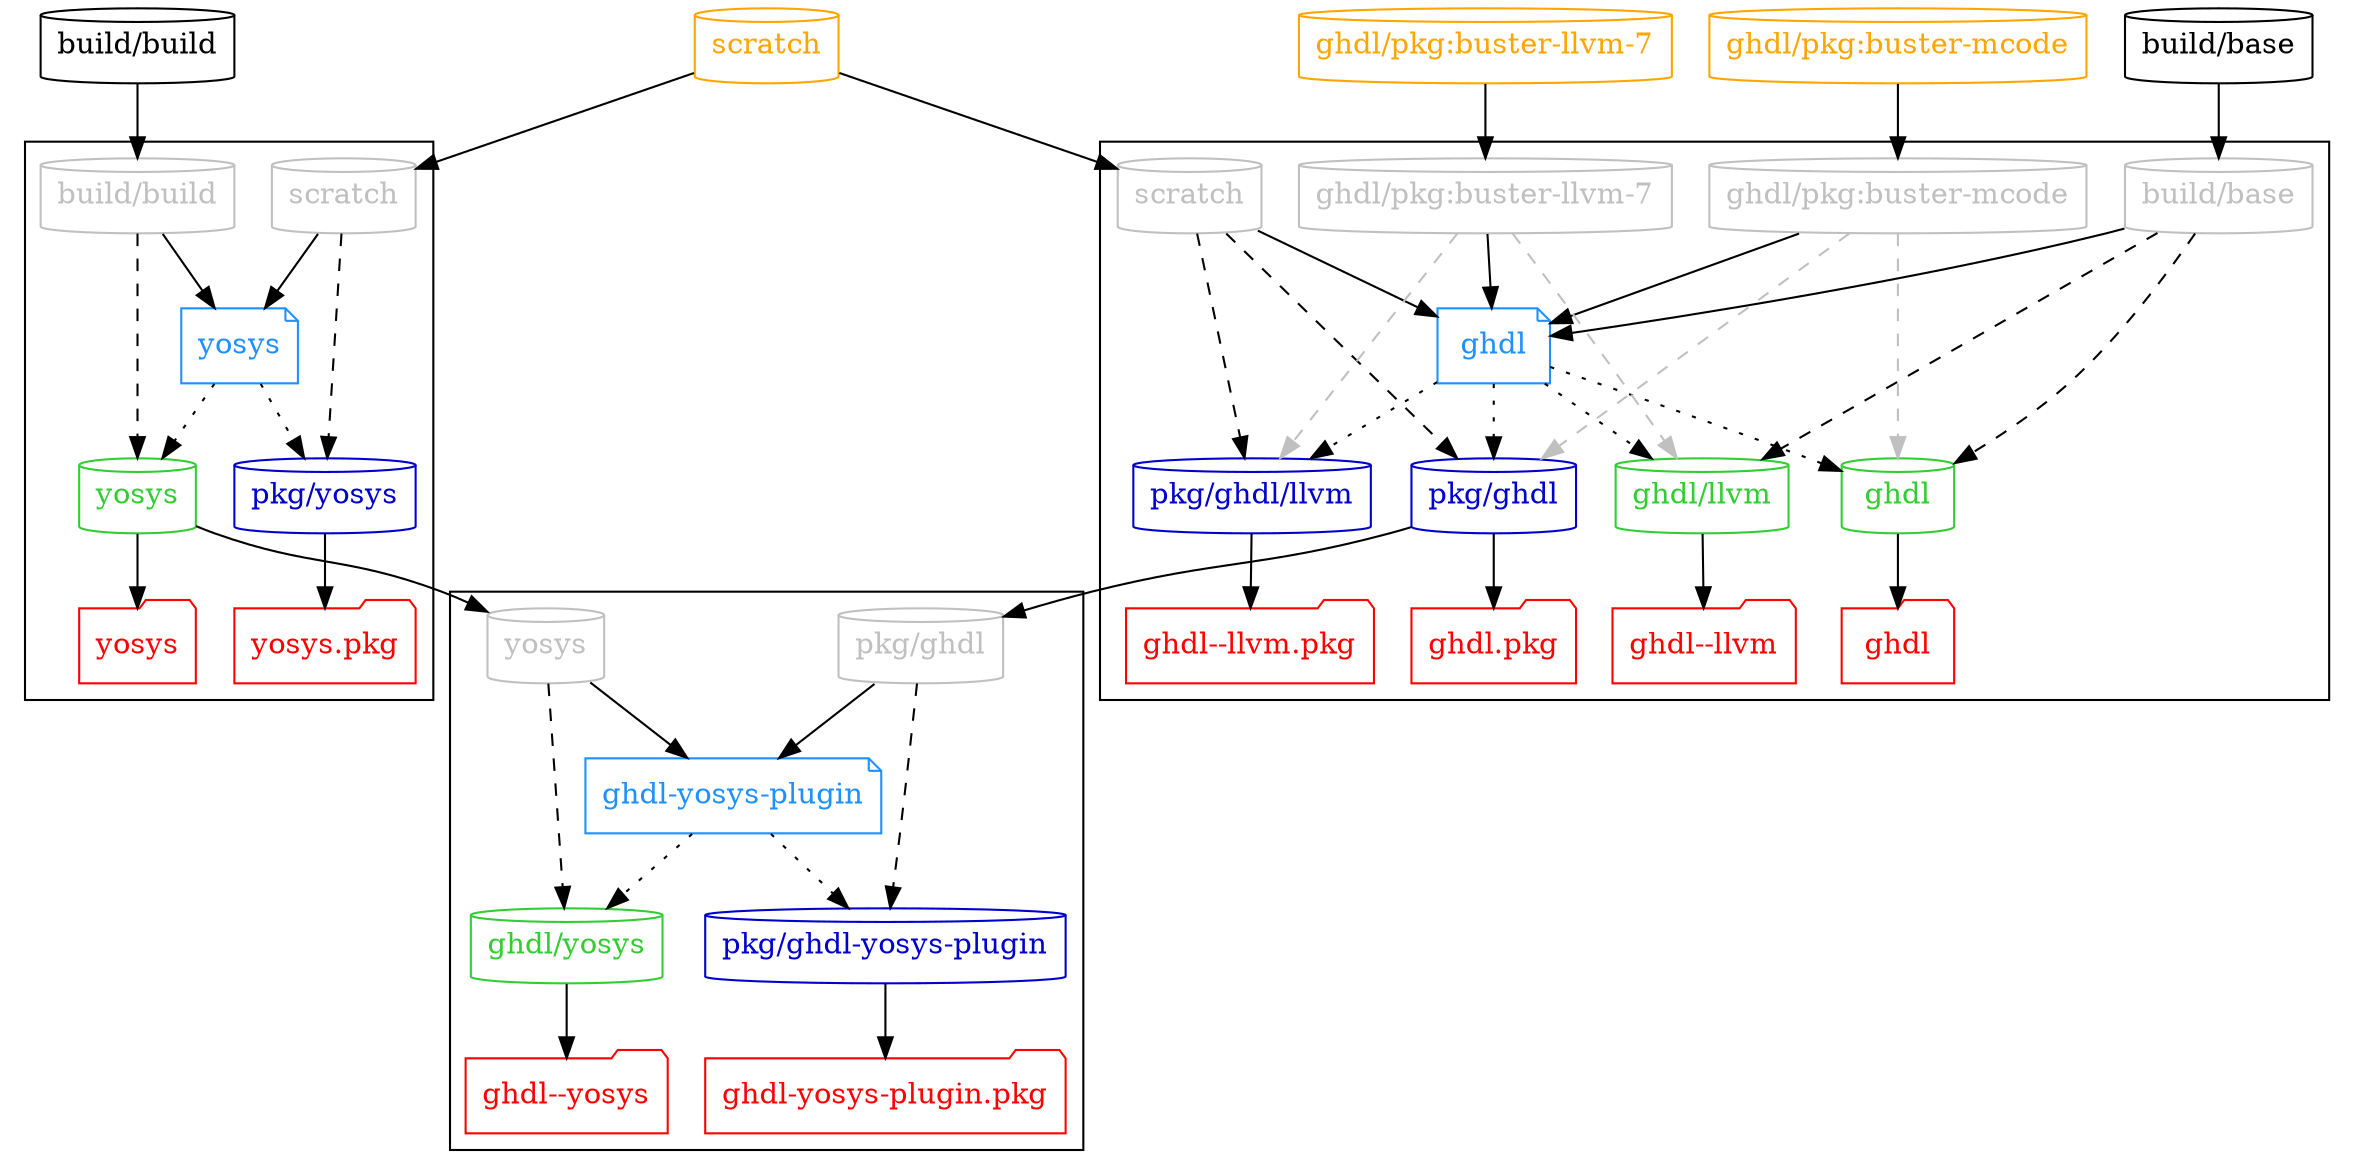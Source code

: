 # Authors:
#   Unai Martinez-Corral
#
# Copyright 2019-2021 Unai Martinez-Corral <unai.martinezcorral@ehu.eus>
#
# Licensed under the Apache License, Version 2.0 (the "License");
# you may not use this file except in compliance with the License.
# You may obtain a copy of the License at
#
#     http://www.apache.org/licenses/LICENSE-2.0
#
# Unless required by applicable law or agreed to in writing, software
# distributed under the License is distributed on an "AS IS" BASIS,
# WITHOUT WARRANTIES OR CONDITIONS OF ANY KIND, either express or implied.
# See the License for the specific language governing permissions and
# limitations under the License.
#
# SPDX-License-Identifier: Apache-2.0

digraph G {

  #splines=polyline; #curved
  newrank=true;

  # Dockerfiles

  { node [shape=note, color=dodgerblue, fontcolor=dodgerblue]
    d_ghdl             [label="ghdl"];
    d_ghdlYosysPlugin  [label="ghdl-yosys-plugin"];
    d_yosys            [label="yosys"];
  }

  # Images

  { node [shape=cylinder]
    "build/base"
    "build/build"
    { node [color=limegreen, fontcolor=limegreen]
      "ghdl"
      "ghdl/llvm"
      "ghdl/yosys"
      "yosys"
    }
    { node [color=mediumblue, fontcolor=mediumblue]
      "pkg/ghdl"
      "pkg/ghdl/llvm"
      "pkg/ghdl-yosys-plugin"
      "pkg/yosys"
    }
  }

  # External images

  { node [shape=cylinder, color=orange, fontcolor=orange]
    "scratch"
    "ghdl/pkg:buster-mcode"
    "ghdl/pkg:buster-llvm-7";
  }

  { rank=same
    "build/base"
    "build/build"
    "scratch"
    "ghdl/pkg:buster-mcode"
    "ghdl/pkg:buster-llvm-7"
  }

  # Workflows

  subgraph cluster_ghdl {
    { rank=same
      node [shape=cylinder, color=grey, fontcolor=grey]
      "p_ghdl_build/base" [label="build/base"]
      "p_ghdl_scratch" [label="scratch"]
      "p_ghdl_buster" [label="ghdl/pkg:buster-mcode"]
      "p_ghdl_buster-llvm" [label="ghdl/pkg:buster-llvm-7"]
    }

    d_ghdl -> { rank=same
      "ghdl",
      "ghdl/llvm",
      "pkg/ghdl",
      "pkg/ghdl/llvm"
    } [style=dotted];

    { rank=same
      node [shape=folder, color=red, fontcolor=red];
      "t_ghdl" [label="ghdl"];
      "t_ghdl/llvm" [label="ghdl--llvm"];
      "t_pkg/ghdl" [label="ghdl.pkg"];
      "t_pkg/ghdl/llvm" [label="ghdl--llvm.pkg"];
    }

    "ghdl" -> "t_ghdl";
    "ghdl/llvm" -> "t_ghdl/llvm";
    "pkg/ghdl" -> "t_pkg/ghdl";
    "pkg/ghdl/llvm" -> "t_pkg/ghdl/llvm";
  }

  subgraph cluster_ghdlYosysPlugin {
    { rank=same
      node [shape=cylinder, color=grey, fontcolor=grey]
      "p_ghdl-yosys-plugin_yosys" [label="yosys"]
      "p_ghdl-yosys-plugin_pkg/ghdl" [label="pkg/ghdl"]
    }

    d_ghdlYosysPlugin -> { rank=same
      "pkg/ghdl-yosys-plugin",
      "ghdl/yosys"
    } [style=dotted];

    { rank=same
      node [shape=folder, color=red, fontcolor=red];
      "t_pkg/ghdl-yosys-plugin" [label="ghdl-yosys-plugin.pkg"];
      "t_ghdl/yosys" [label="ghdl--yosys"];
    }

    "pkg/ghdl-yosys-plugin" -> "t_pkg/ghdl-yosys-plugin";
    "ghdl/yosys" -> "t_ghdl/yosys";
  }

  subgraph cluster_yosys {
    { rank=same
      node [shape=cylinder, color=grey, fontcolor=grey]
      "p_yosys_build/build" [label="build/build"]
      "p_yosys_scratch" [label="scratch"]
    }

    d_yosys -> { rank=same
      "pkg/yosys",
      "yosys"
    } [style=dotted];

    { rank=same
      node [shape=folder, color=red, fontcolor=red];
      "t_yosys" [label="yosys"];
      "t_pkg/yosys" [label="yosys.pkg"];
    }

    "yosys" -> "t_yosys";
    "pkg/yosys" -> "t_pkg/yosys";
  }

  { rank=same
    d_ghdl
    d_yosys
  }

  # Dockerfile dependencies

  "scratch" -> "p_ghdl_scratch" -> d_ghdl;
  "ghdl/pkg:buster-mcode" -> "p_ghdl_buster" -> d_ghdl;
  "ghdl/pkg:buster-llvm-7" -> "p_ghdl_buster-llvm" -> d_ghdl;
  "build/base" -> "p_ghdl_build/base" -> d_ghdl;

  "pkg/ghdl" -> "p_ghdl-yosys-plugin_pkg/ghdl" -> d_ghdlYosysPlugin;
  "yosys" -> "p_ghdl-yosys-plugin_yosys" -> d_ghdlYosysPlugin;

  "build/build" -> "p_yosys_build/build" -> d_yosys;
  "scratch" -> "p_yosys_scratch" -> d_yosys;

  # Image dependencies

  { edge [style=dashed]
    "p_ghdl_scratch" -> { "pkg/ghdl", "pkg/ghdl/llvm" };
    "p_ghdl_build/base" -> { "ghdl", "ghdl/llvm" };

    "p_yosys_scratch" -> "pkg/yosys";
    "p_yosys_build/build" -> "yosys";

    "p_ghdl-yosys-plugin_yosys" -> "ghdl/yosys";
    "p_ghdl-yosys-plugin_pkg/ghdl" -> "pkg/ghdl-yosys-plugin";
  }

  { edge [style=dashed, color=grey]
    "p_ghdl_buster" -> {
      "ghdl",
      "pkg/ghdl"
    };
    "p_ghdl_buster-llvm" -> {
      "ghdl/llvm",
      "pkg/ghdl/llvm"
    };
  }

}
